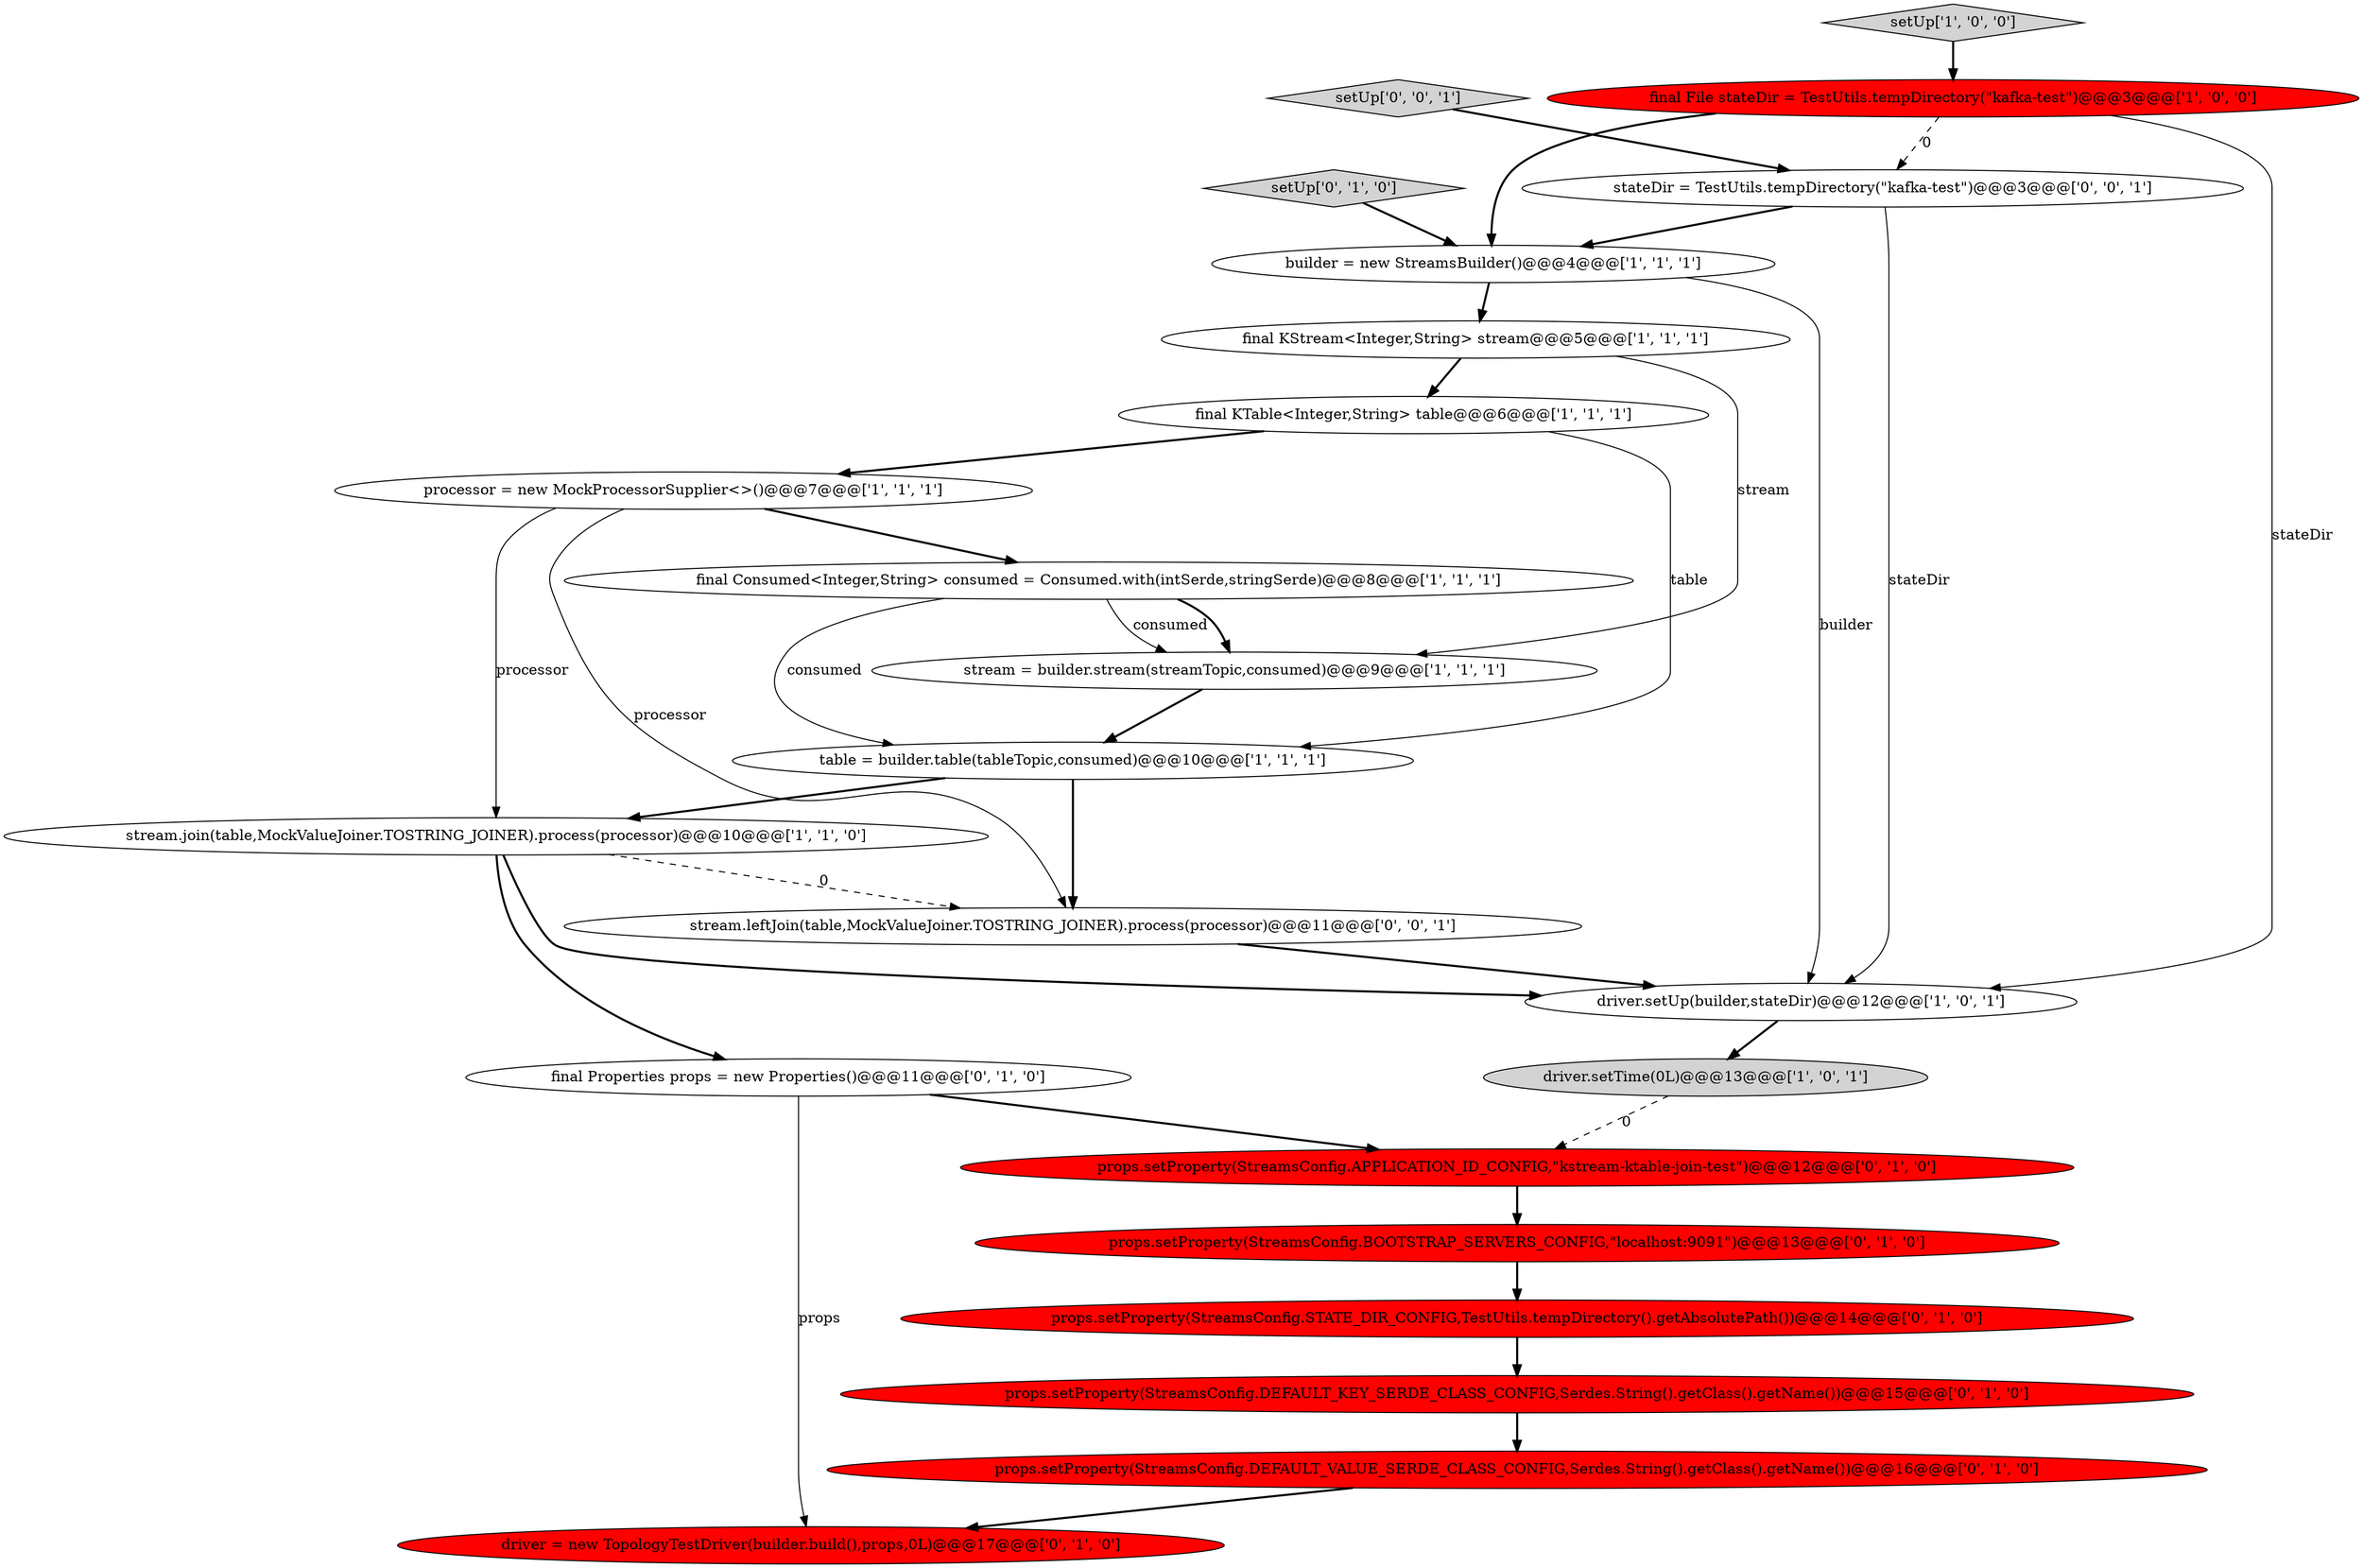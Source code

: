 digraph {
22 [style = filled, label = "stateDir = TestUtils.tempDirectory(\"kafka-test\")@@@3@@@['0', '0', '1']", fillcolor = white, shape = ellipse image = "AAA0AAABBB3BBB"];
13 [style = filled, label = "props.setProperty(StreamsConfig.BOOTSTRAP_SERVERS_CONFIG,\"localhost:9091\")@@@13@@@['0', '1', '0']", fillcolor = red, shape = ellipse image = "AAA1AAABBB2BBB"];
3 [style = filled, label = "table = builder.table(tableTopic,consumed)@@@10@@@['1', '1', '1']", fillcolor = white, shape = ellipse image = "AAA0AAABBB1BBB"];
8 [style = filled, label = "driver.setUp(builder,stateDir)@@@12@@@['1', '0', '1']", fillcolor = white, shape = ellipse image = "AAA0AAABBB1BBB"];
12 [style = filled, label = "final Properties props = new Properties()@@@11@@@['0', '1', '0']", fillcolor = white, shape = ellipse image = "AAA0AAABBB2BBB"];
20 [style = filled, label = "stream.leftJoin(table,MockValueJoiner.TOSTRING_JOINER).process(processor)@@@11@@@['0', '0', '1']", fillcolor = white, shape = ellipse image = "AAA0AAABBB3BBB"];
14 [style = filled, label = "driver = new TopologyTestDriver(builder.build(),props,0L)@@@17@@@['0', '1', '0']", fillcolor = red, shape = ellipse image = "AAA1AAABBB2BBB"];
4 [style = filled, label = "driver.setTime(0L)@@@13@@@['1', '0', '1']", fillcolor = lightgray, shape = ellipse image = "AAA0AAABBB1BBB"];
2 [style = filled, label = "final KStream<Integer,String> stream@@@5@@@['1', '1', '1']", fillcolor = white, shape = ellipse image = "AAA0AAABBB1BBB"];
19 [style = filled, label = "setUp['0', '1', '0']", fillcolor = lightgray, shape = diamond image = "AAA0AAABBB2BBB"];
15 [style = filled, label = "props.setProperty(StreamsConfig.STATE_DIR_CONFIG,TestUtils.tempDirectory().getAbsolutePath())@@@14@@@['0', '1', '0']", fillcolor = red, shape = ellipse image = "AAA1AAABBB2BBB"];
6 [style = filled, label = "final KTable<Integer,String> table@@@6@@@['1', '1', '1']", fillcolor = white, shape = ellipse image = "AAA0AAABBB1BBB"];
17 [style = filled, label = "props.setProperty(StreamsConfig.APPLICATION_ID_CONFIG,\"kstream-ktable-join-test\")@@@12@@@['0', '1', '0']", fillcolor = red, shape = ellipse image = "AAA1AAABBB2BBB"];
9 [style = filled, label = "builder = new StreamsBuilder()@@@4@@@['1', '1', '1']", fillcolor = white, shape = ellipse image = "AAA0AAABBB1BBB"];
1 [style = filled, label = "stream = builder.stream(streamTopic,consumed)@@@9@@@['1', '1', '1']", fillcolor = white, shape = ellipse image = "AAA0AAABBB1BBB"];
11 [style = filled, label = "stream.join(table,MockValueJoiner.TOSTRING_JOINER).process(processor)@@@10@@@['1', '1', '0']", fillcolor = white, shape = ellipse image = "AAA0AAABBB1BBB"];
7 [style = filled, label = "setUp['1', '0', '0']", fillcolor = lightgray, shape = diamond image = "AAA0AAABBB1BBB"];
5 [style = filled, label = "final File stateDir = TestUtils.tempDirectory(\"kafka-test\")@@@3@@@['1', '0', '0']", fillcolor = red, shape = ellipse image = "AAA1AAABBB1BBB"];
21 [style = filled, label = "setUp['0', '0', '1']", fillcolor = lightgray, shape = diamond image = "AAA0AAABBB3BBB"];
16 [style = filled, label = "props.setProperty(StreamsConfig.DEFAULT_VALUE_SERDE_CLASS_CONFIG,Serdes.String().getClass().getName())@@@16@@@['0', '1', '0']", fillcolor = red, shape = ellipse image = "AAA1AAABBB2BBB"];
18 [style = filled, label = "props.setProperty(StreamsConfig.DEFAULT_KEY_SERDE_CLASS_CONFIG,Serdes.String().getClass().getName())@@@15@@@['0', '1', '0']", fillcolor = red, shape = ellipse image = "AAA1AAABBB2BBB"];
0 [style = filled, label = "processor = new MockProcessorSupplier<>()@@@7@@@['1', '1', '1']", fillcolor = white, shape = ellipse image = "AAA0AAABBB1BBB"];
10 [style = filled, label = "final Consumed<Integer,String> consumed = Consumed.with(intSerde,stringSerde)@@@8@@@['1', '1', '1']", fillcolor = white, shape = ellipse image = "AAA0AAABBB1BBB"];
11->20 [style = dashed, label="0"];
5->9 [style = bold, label=""];
4->17 [style = dashed, label="0"];
9->2 [style = bold, label=""];
2->1 [style = solid, label="stream"];
2->6 [style = bold, label=""];
10->1 [style = solid, label="consumed"];
22->9 [style = bold, label=""];
12->17 [style = bold, label=""];
1->3 [style = bold, label=""];
3->11 [style = bold, label=""];
11->12 [style = bold, label=""];
6->0 [style = bold, label=""];
15->18 [style = bold, label=""];
0->20 [style = solid, label="processor"];
6->3 [style = solid, label="table"];
0->10 [style = bold, label=""];
7->5 [style = bold, label=""];
3->20 [style = bold, label=""];
20->8 [style = bold, label=""];
0->11 [style = solid, label="processor"];
19->9 [style = bold, label=""];
21->22 [style = bold, label=""];
10->3 [style = solid, label="consumed"];
11->8 [style = bold, label=""];
16->14 [style = bold, label=""];
17->13 [style = bold, label=""];
5->22 [style = dashed, label="0"];
13->15 [style = bold, label=""];
8->4 [style = bold, label=""];
22->8 [style = solid, label="stateDir"];
10->1 [style = bold, label=""];
12->14 [style = solid, label="props"];
5->8 [style = solid, label="stateDir"];
9->8 [style = solid, label="builder"];
18->16 [style = bold, label=""];
}
